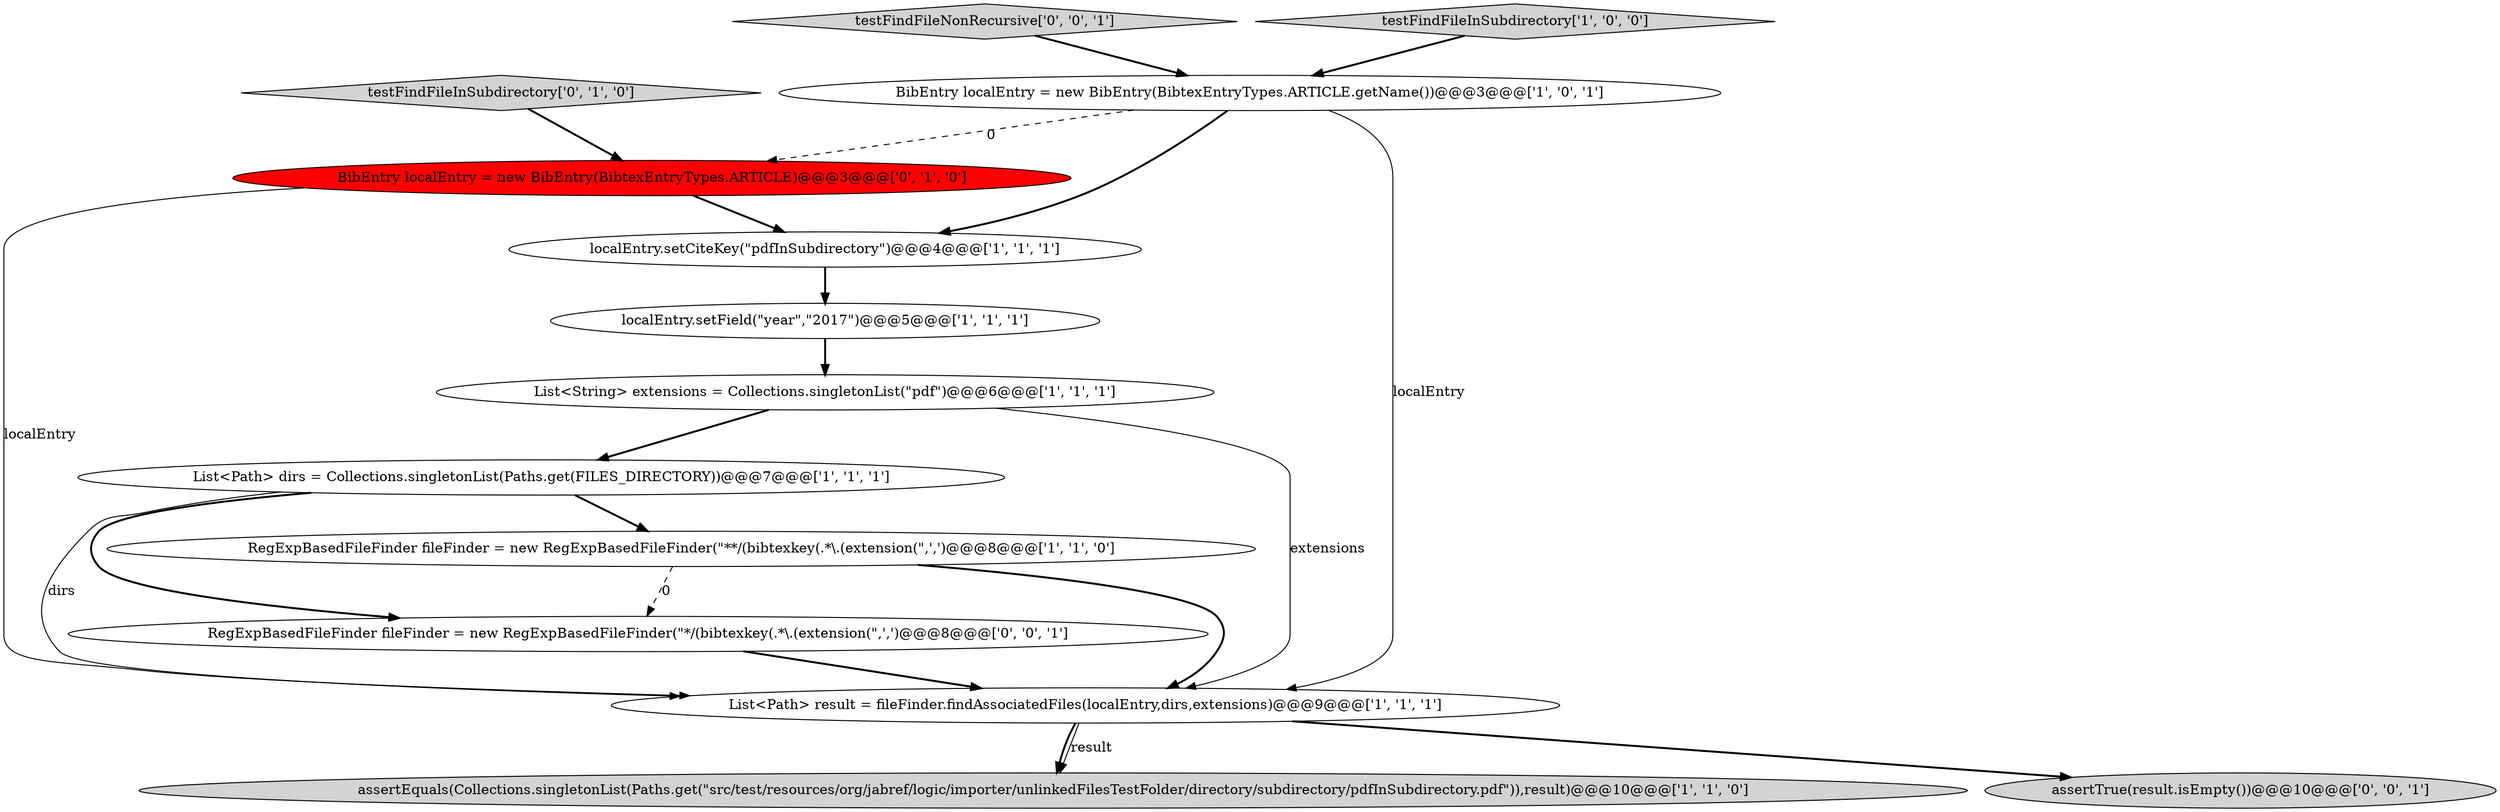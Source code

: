 digraph {
0 [style = filled, label = "localEntry.setCiteKey(\"pdfInSubdirectory\")@@@4@@@['1', '1', '1']", fillcolor = white, shape = ellipse image = "AAA0AAABBB1BBB"];
5 [style = filled, label = "assertEquals(Collections.singletonList(Paths.get(\"src/test/resources/org/jabref/logic/importer/unlinkedFilesTestFolder/directory/subdirectory/pdfInSubdirectory.pdf\")),result)@@@10@@@['1', '1', '0']", fillcolor = lightgray, shape = ellipse image = "AAA0AAABBB1BBB"];
8 [style = filled, label = "List<String> extensions = Collections.singletonList(\"pdf\")@@@6@@@['1', '1', '1']", fillcolor = white, shape = ellipse image = "AAA0AAABBB1BBB"];
12 [style = filled, label = "testFindFileNonRecursive['0', '0', '1']", fillcolor = lightgray, shape = diamond image = "AAA0AAABBB3BBB"];
6 [style = filled, label = "List<Path> dirs = Collections.singletonList(Paths.get(FILES_DIRECTORY))@@@7@@@['1', '1', '1']", fillcolor = white, shape = ellipse image = "AAA0AAABBB1BBB"];
9 [style = filled, label = "BibEntry localEntry = new BibEntry(BibtexEntryTypes.ARTICLE)@@@3@@@['0', '1', '0']", fillcolor = red, shape = ellipse image = "AAA1AAABBB2BBB"];
13 [style = filled, label = "RegExpBasedFileFinder fileFinder = new RegExpBasedFileFinder(\"*/(bibtexkey(.*\\.(extension(\",',')@@@8@@@['0', '0', '1']", fillcolor = white, shape = ellipse image = "AAA0AAABBB3BBB"];
3 [style = filled, label = "testFindFileInSubdirectory['1', '0', '0']", fillcolor = lightgray, shape = diamond image = "AAA0AAABBB1BBB"];
1 [style = filled, label = "localEntry.setField(\"year\",\"2017\")@@@5@@@['1', '1', '1']", fillcolor = white, shape = ellipse image = "AAA0AAABBB1BBB"];
2 [style = filled, label = "List<Path> result = fileFinder.findAssociatedFiles(localEntry,dirs,extensions)@@@9@@@['1', '1', '1']", fillcolor = white, shape = ellipse image = "AAA0AAABBB1BBB"];
10 [style = filled, label = "testFindFileInSubdirectory['0', '1', '0']", fillcolor = lightgray, shape = diamond image = "AAA0AAABBB2BBB"];
11 [style = filled, label = "assertTrue(result.isEmpty())@@@10@@@['0', '0', '1']", fillcolor = lightgray, shape = ellipse image = "AAA0AAABBB3BBB"];
4 [style = filled, label = "RegExpBasedFileFinder fileFinder = new RegExpBasedFileFinder(\"**/(bibtexkey(.*\\.(extension(\",',')@@@8@@@['1', '1', '0']", fillcolor = white, shape = ellipse image = "AAA0AAABBB1BBB"];
7 [style = filled, label = "BibEntry localEntry = new BibEntry(BibtexEntryTypes.ARTICLE.getName())@@@3@@@['1', '0', '1']", fillcolor = white, shape = ellipse image = "AAA0AAABBB1BBB"];
2->5 [style = solid, label="result"];
1->8 [style = bold, label=""];
9->0 [style = bold, label=""];
7->0 [style = bold, label=""];
8->6 [style = bold, label=""];
4->2 [style = bold, label=""];
9->2 [style = solid, label="localEntry"];
12->7 [style = bold, label=""];
7->2 [style = solid, label="localEntry"];
6->4 [style = bold, label=""];
3->7 [style = bold, label=""];
7->9 [style = dashed, label="0"];
0->1 [style = bold, label=""];
6->13 [style = bold, label=""];
6->2 [style = solid, label="dirs"];
10->9 [style = bold, label=""];
8->2 [style = solid, label="extensions"];
4->13 [style = dashed, label="0"];
2->11 [style = bold, label=""];
2->5 [style = bold, label=""];
13->2 [style = bold, label=""];
}
